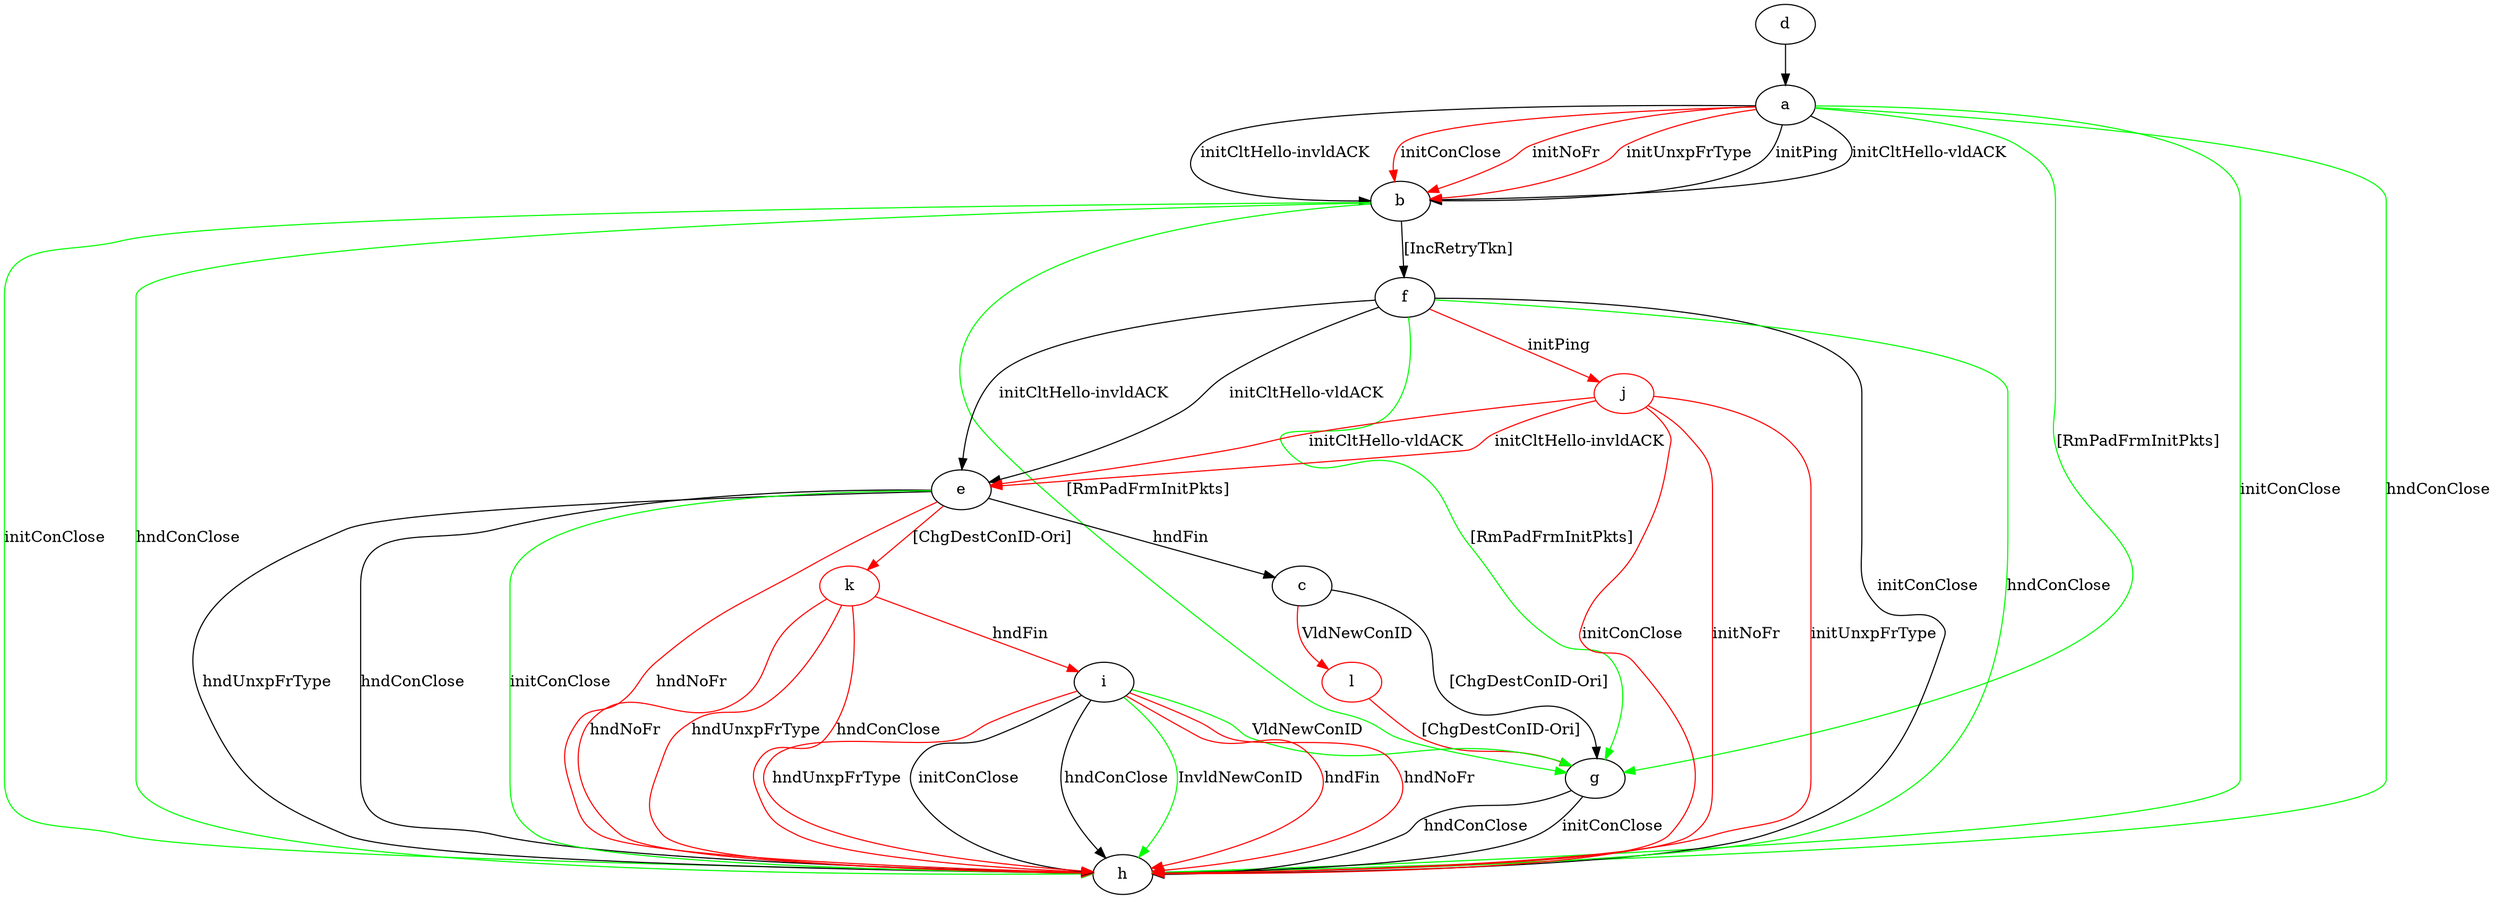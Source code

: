 digraph "" {
	a -> b	[key=0,
		label="initPing "];
	a -> b	[key=1,
		label="initCltHello-vldACK "];
	a -> b	[key=2,
		label="initCltHello-invldACK "];
	a -> b	[key=3,
		color=red,
		label="initConClose "];
	a -> b	[key=4,
		color=red,
		label="initNoFr "];
	a -> b	[key=5,
		color=red,
		label="initUnxpFrType "];
	a -> g	[key=0,
		color=green,
		label="[RmPadFrmInitPkts] "];
	a -> h	[key=0,
		color=green,
		label="initConClose "];
	a -> h	[key=1,
		color=green,
		label="hndConClose "];
	b -> f	[key=0,
		label="[IncRetryTkn] "];
	b -> g	[key=0,
		color=green,
		label="[RmPadFrmInitPkts] "];
	b -> h	[key=0,
		color=green,
		label="initConClose "];
	b -> h	[key=1,
		color=green,
		label="hndConClose "];
	c -> g	[key=0,
		label="[ChgDestConID-Ori] "];
	l	[color=red];
	c -> l	[key=0,
		color=red,
		label="VldNewConID "];
	d -> a	[key=0];
	e -> c	[key=0,
		label="hndFin "];
	e -> h	[key=0,
		label="hndUnxpFrType "];
	e -> h	[key=1,
		label="hndConClose "];
	e -> h	[key=2,
		color=green,
		label="initConClose "];
	e -> h	[key=3,
		color=red,
		label="hndNoFr "];
	k	[color=red];
	e -> k	[key=0,
		color=red,
		label="[ChgDestConID-Ori] "];
	f -> e	[key=0,
		label="initCltHello-vldACK "];
	f -> e	[key=1,
		label="initCltHello-invldACK "];
	f -> g	[key=0,
		color=green,
		label="[RmPadFrmInitPkts] "];
	f -> h	[key=0,
		label="initConClose "];
	f -> h	[key=1,
		color=green,
		label="hndConClose "];
	j	[color=red];
	f -> j	[key=0,
		color=red,
		label="initPing "];
	g -> h	[key=0,
		label="initConClose "];
	g -> h	[key=1,
		label="hndConClose "];
	i -> g	[key=0,
		color=green,
		label="VldNewConID "];
	i -> h	[key=0,
		label="initConClose "];
	i -> h	[key=1,
		label="hndConClose "];
	i -> h	[key=2,
		color=green,
		label="InvldNewConID "];
	i -> h	[key=3,
		color=red,
		label="hndFin "];
	i -> h	[key=4,
		color=red,
		label="hndNoFr "];
	i -> h	[key=5,
		color=red,
		label="hndUnxpFrType "];
	j -> e	[key=0,
		color=red,
		label="initCltHello-vldACK "];
	j -> e	[key=1,
		color=red,
		label="initCltHello-invldACK "];
	j -> h	[key=0,
		color=red,
		label="initConClose "];
	j -> h	[key=1,
		color=red,
		label="initNoFr "];
	j -> h	[key=2,
		color=red,
		label="initUnxpFrType "];
	k -> h	[key=0,
		color=red,
		label="hndNoFr "];
	k -> h	[key=1,
		color=red,
		label="hndUnxpFrType "];
	k -> h	[key=2,
		color=red,
		label="hndConClose "];
	k -> i	[key=0,
		color=red,
		label="hndFin "];
	l -> g	[key=0,
		color=red,
		label="[ChgDestConID-Ori] "];
}
